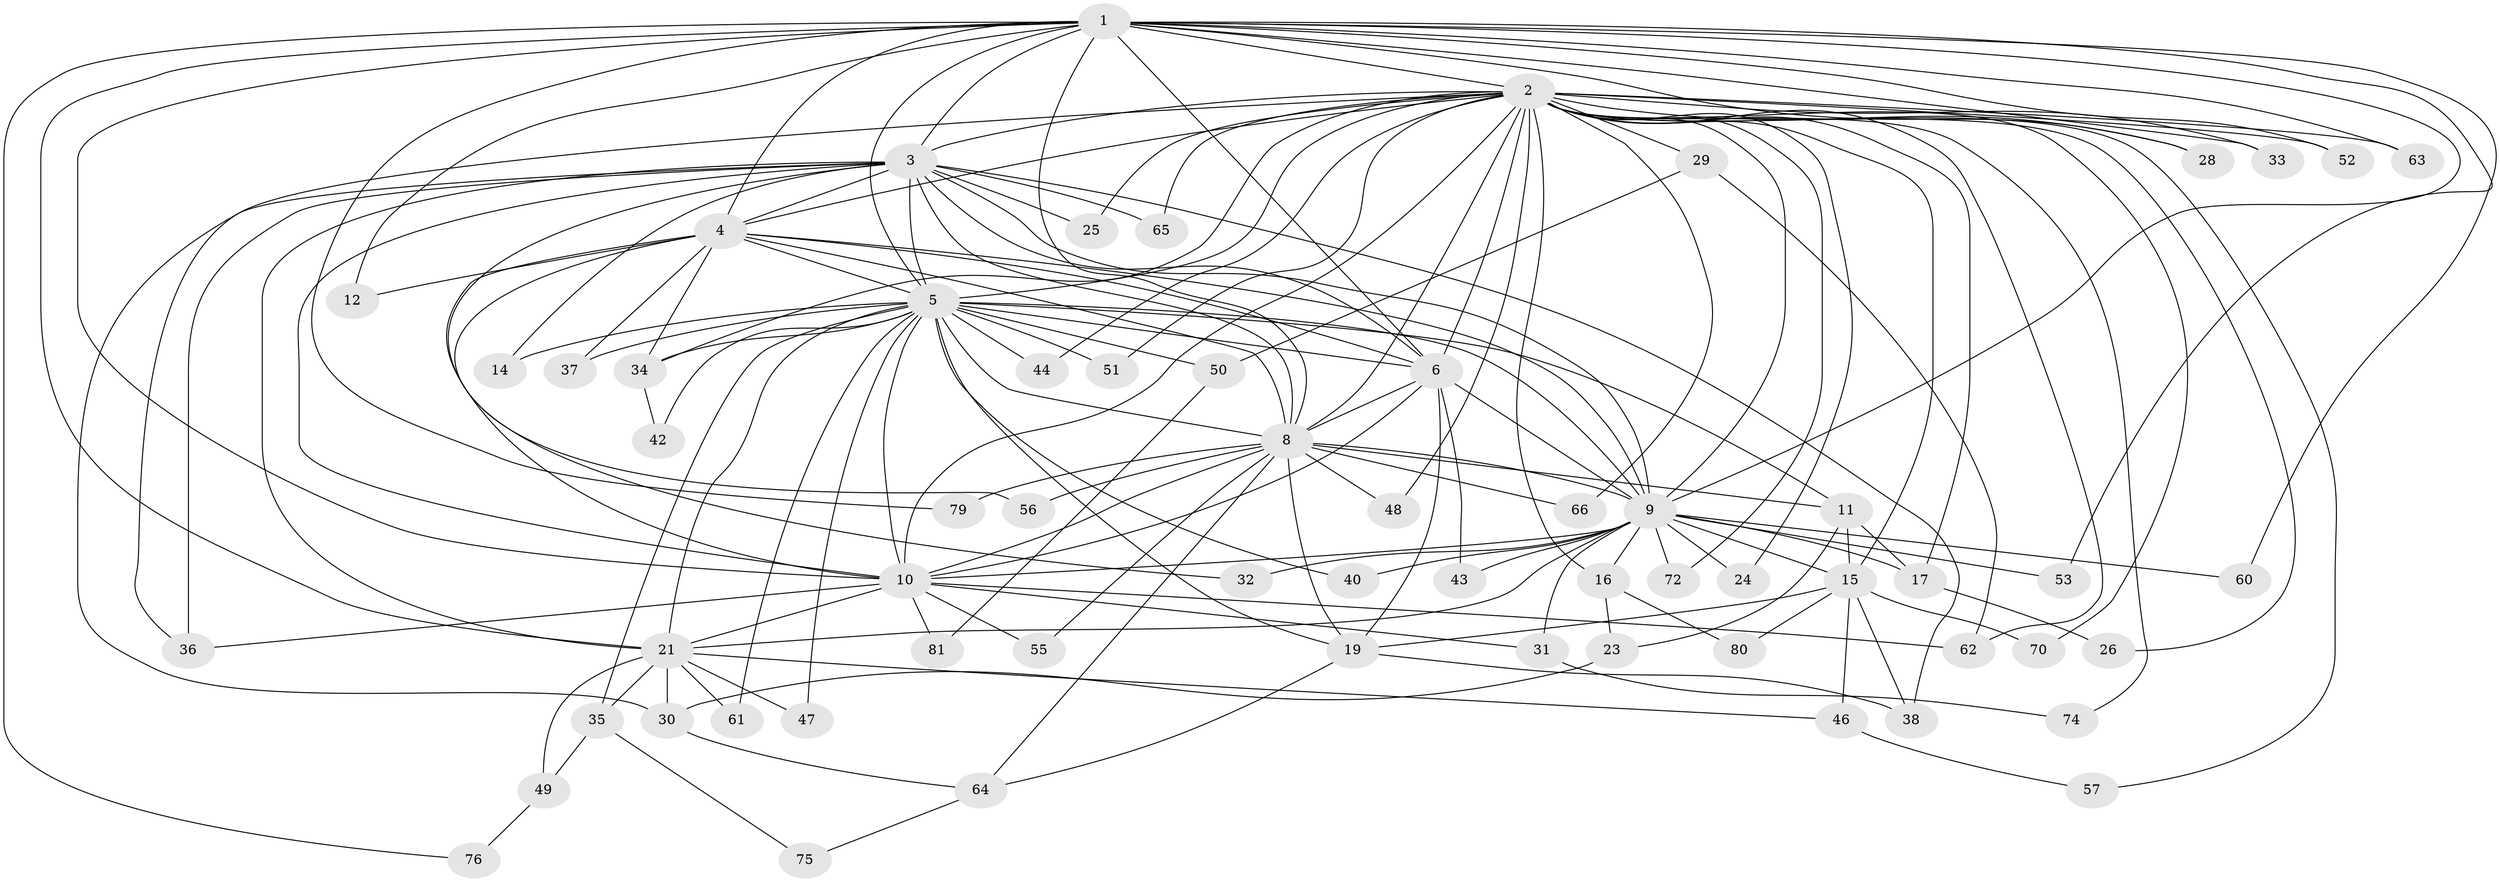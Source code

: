 // original degree distribution, {15: 0.012345679012345678, 23: 0.012345679012345678, 17: 0.024691358024691357, 13: 0.012345679012345678, 19: 0.012345679012345678, 12: 0.012345679012345678, 21: 0.012345679012345678, 20: 0.012345679012345678, 16: 0.012345679012345678, 5: 0.037037037037037035, 2: 0.5679012345679012, 3: 0.1111111111111111, 6: 0.037037037037037035, 4: 0.09876543209876543, 9: 0.012345679012345678, 8: 0.012345679012345678}
// Generated by graph-tools (version 1.1) at 2025/11/02/27/25 16:11:03]
// undirected, 62 vertices, 154 edges
graph export_dot {
graph [start="1"]
  node [color=gray90,style=filled];
  1 [super="+22"];
  2 [super="+7"];
  3 [super="+71"];
  4 [super="+13"];
  5 [super="+20"];
  6 [super="+45"];
  8 [super="+73"];
  9 [super="+27"];
  10 [super="+59"];
  11;
  12;
  14;
  15 [super="+18"];
  16;
  17 [super="+78"];
  19;
  21 [super="+39"];
  23;
  24;
  25;
  26;
  28;
  29 [super="+77"];
  30 [super="+41"];
  31;
  32;
  33;
  34 [super="+69"];
  35;
  36;
  37;
  38 [super="+58"];
  40;
  42;
  43;
  44;
  46 [super="+54"];
  47;
  48;
  49;
  50;
  51;
  52;
  53;
  55;
  56;
  57;
  60;
  61;
  62 [super="+67"];
  63;
  64 [super="+68"];
  65;
  66;
  70;
  72;
  74;
  75;
  76;
  79;
  80;
  81;
  1 -- 2 [weight=2];
  1 -- 3;
  1 -- 4;
  1 -- 5;
  1 -- 6;
  1 -- 8;
  1 -- 9;
  1 -- 10;
  1 -- 12;
  1 -- 53;
  1 -- 63;
  1 -- 76;
  1 -- 33;
  1 -- 52;
  1 -- 21;
  1 -- 60;
  1 -- 28;
  1 -- 79;
  2 -- 3 [weight=2];
  2 -- 4 [weight=2];
  2 -- 5 [weight=2];
  2 -- 6 [weight=3];
  2 -- 8 [weight=2];
  2 -- 9 [weight=2];
  2 -- 10 [weight=2];
  2 -- 17;
  2 -- 24;
  2 -- 25;
  2 -- 28;
  2 -- 29 [weight=3];
  2 -- 33;
  2 -- 36;
  2 -- 44;
  2 -- 48;
  2 -- 51;
  2 -- 52;
  2 -- 57;
  2 -- 63;
  2 -- 65;
  2 -- 66;
  2 -- 70;
  2 -- 72;
  2 -- 74;
  2 -- 15;
  2 -- 16;
  2 -- 26;
  2 -- 34;
  2 -- 62;
  3 -- 4;
  3 -- 5;
  3 -- 6;
  3 -- 8;
  3 -- 9;
  3 -- 10;
  3 -- 14;
  3 -- 21;
  3 -- 25;
  3 -- 30;
  3 -- 56;
  3 -- 65;
  3 -- 36;
  3 -- 38;
  4 -- 5;
  4 -- 6;
  4 -- 8;
  4 -- 9;
  4 -- 10 [weight=2];
  4 -- 12;
  4 -- 32;
  4 -- 34;
  4 -- 37;
  5 -- 6;
  5 -- 8;
  5 -- 9;
  5 -- 10;
  5 -- 11;
  5 -- 14;
  5 -- 21;
  5 -- 35;
  5 -- 42;
  5 -- 47;
  5 -- 50;
  5 -- 51;
  5 -- 61;
  5 -- 19;
  5 -- 37;
  5 -- 40;
  5 -- 44;
  5 -- 34;
  6 -- 8;
  6 -- 9;
  6 -- 10;
  6 -- 19;
  6 -- 43;
  8 -- 9;
  8 -- 10;
  8 -- 11;
  8 -- 48;
  8 -- 55;
  8 -- 56;
  8 -- 66;
  8 -- 79;
  8 -- 19;
  8 -- 64;
  9 -- 10;
  9 -- 15;
  9 -- 16;
  9 -- 24;
  9 -- 31;
  9 -- 32;
  9 -- 40;
  9 -- 43;
  9 -- 53;
  9 -- 60;
  9 -- 72;
  9 -- 21;
  9 -- 17;
  10 -- 31;
  10 -- 36;
  10 -- 55;
  10 -- 62;
  10 -- 81;
  10 -- 21;
  11 -- 17;
  11 -- 23;
  11 -- 15;
  15 -- 19;
  15 -- 38;
  15 -- 46 [weight=2];
  15 -- 80;
  15 -- 70;
  16 -- 23;
  16 -- 80;
  17 -- 26;
  19 -- 38;
  19 -- 64;
  21 -- 35;
  21 -- 47;
  21 -- 49;
  21 -- 61;
  21 -- 46;
  21 -- 30;
  23 -- 30;
  29 -- 50;
  29 -- 62;
  30 -- 64;
  31 -- 74;
  34 -- 42;
  35 -- 49;
  35 -- 75;
  46 -- 57;
  49 -- 76;
  50 -- 81;
  64 -- 75;
}

